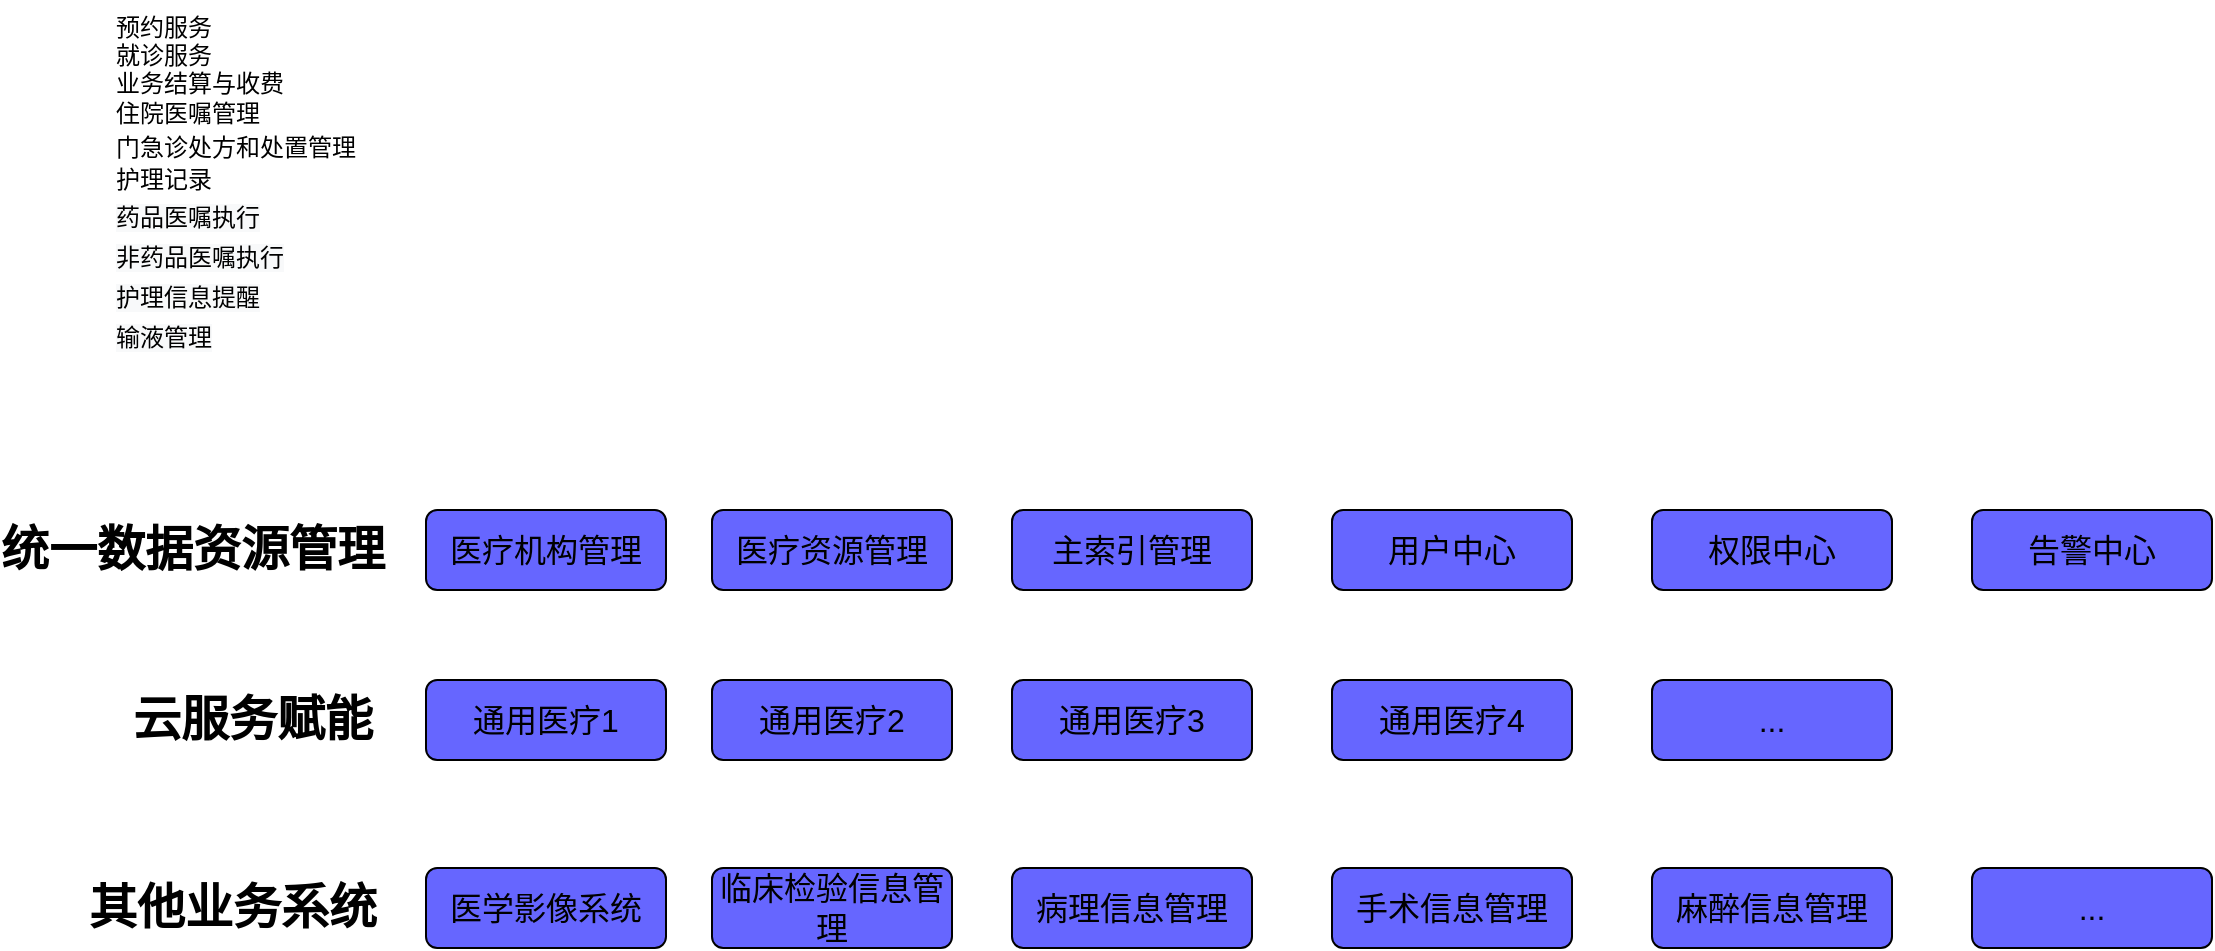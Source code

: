 <mxfile version="20.2.7" type="github">
  <diagram id="wfGh-eFuYmIzujo8uk2M" name="第 1 页">
    <mxGraphModel dx="2251" dy="737" grid="1" gridSize="10" guides="1" tooltips="1" connect="1" arrows="1" fold="1" page="1" pageScale="1" pageWidth="827" pageHeight="1169" math="0" shadow="0">
      <root>
        <mxCell id="0" />
        <mxCell id="1" parent="0" />
        <mxCell id="fS-1Vp-yJHOIoB0iGcsF-2" value="统一数据资源管理" style="text;strokeColor=none;fillColor=none;html=1;fontSize=24;fontStyle=1;verticalAlign=middle;align=center;" vertex="1" parent="1">
          <mxGeometry x="-740" y="420" width="100" height="40" as="geometry" />
        </mxCell>
        <mxCell id="fS-1Vp-yJHOIoB0iGcsF-3" value="其他业务系统" style="text;strokeColor=none;fillColor=none;html=1;fontSize=24;fontStyle=1;verticalAlign=middle;align=center;" vertex="1" parent="1">
          <mxGeometry x="-720" y="599" width="100" height="40" as="geometry" />
        </mxCell>
        <mxCell id="fS-1Vp-yJHOIoB0iGcsF-4" value="&lt;div&gt;手术信息管理&lt;/div&gt;" style="rounded=1;whiteSpace=wrap;html=1;fillColor=#6666FF;arcSize=14;fontSize=16;" vertex="1" parent="1">
          <mxGeometry x="-120" y="599" width="120" height="40" as="geometry" />
        </mxCell>
        <mxCell id="fS-1Vp-yJHOIoB0iGcsF-5" value="医学影像系统" style="rounded=1;whiteSpace=wrap;html=1;fillColor=#6666FF;arcSize=14;fontSize=16;" vertex="1" parent="1">
          <mxGeometry x="-573" y="599" width="120" height="40" as="geometry" />
        </mxCell>
        <mxCell id="fS-1Vp-yJHOIoB0iGcsF-6" value="&lt;div&gt;临床检验信息管理&lt;/div&gt;" style="rounded=1;whiteSpace=wrap;html=1;fillColor=#6666FF;arcSize=14;fontSize=16;" vertex="1" parent="1">
          <mxGeometry x="-430" y="599" width="120" height="40" as="geometry" />
        </mxCell>
        <mxCell id="fS-1Vp-yJHOIoB0iGcsF-7" value="&lt;div&gt;病理信息管理&lt;/div&gt;" style="rounded=1;whiteSpace=wrap;html=1;fillColor=#6666FF;arcSize=14;fontSize=16;" vertex="1" parent="1">
          <mxGeometry x="-280" y="599" width="120" height="40" as="geometry" />
        </mxCell>
        <mxCell id="fS-1Vp-yJHOIoB0iGcsF-8" value="医疗机构管理" style="rounded=1;whiteSpace=wrap;html=1;fillColor=#6666FF;arcSize=14;fontSize=16;" vertex="1" parent="1">
          <mxGeometry x="-573" y="420" width="120" height="40" as="geometry" />
        </mxCell>
        <mxCell id="fS-1Vp-yJHOIoB0iGcsF-9" value="医疗资源管理" style="rounded=1;whiteSpace=wrap;html=1;fillColor=#6666FF;arcSize=14;fontSize=16;" vertex="1" parent="1">
          <mxGeometry x="-430" y="420" width="120" height="40" as="geometry" />
        </mxCell>
        <mxCell id="fS-1Vp-yJHOIoB0iGcsF-10" value="主索引管理" style="rounded=1;whiteSpace=wrap;html=1;fillColor=#6666FF;arcSize=14;fontSize=16;" vertex="1" parent="1">
          <mxGeometry x="-280" y="420" width="120" height="40" as="geometry" />
        </mxCell>
        <mxCell id="fS-1Vp-yJHOIoB0iGcsF-11" value="麻醉信息管理" style="rounded=1;whiteSpace=wrap;html=1;fillColor=#6666FF;arcSize=14;fontSize=16;" vertex="1" parent="1">
          <mxGeometry x="40" y="599" width="120" height="40" as="geometry" />
        </mxCell>
        <mxCell id="fS-1Vp-yJHOIoB0iGcsF-12" value="用户中心" style="rounded=1;whiteSpace=wrap;html=1;fillColor=#6666FF;arcSize=14;fontSize=16;" vertex="1" parent="1">
          <mxGeometry x="-120" y="420" width="120" height="40" as="geometry" />
        </mxCell>
        <mxCell id="fS-1Vp-yJHOIoB0iGcsF-13" value="告警中心" style="rounded=1;whiteSpace=wrap;html=1;fillColor=#6666FF;arcSize=14;fontSize=16;" vertex="1" parent="1">
          <mxGeometry x="200" y="420" width="120" height="40" as="geometry" />
        </mxCell>
        <mxCell id="fS-1Vp-yJHOIoB0iGcsF-28" value="权限中心" style="rounded=1;whiteSpace=wrap;html=1;fillColor=#6666FF;arcSize=14;fontSize=16;" vertex="1" parent="1">
          <mxGeometry x="40" y="420" width="120" height="40" as="geometry" />
        </mxCell>
        <mxCell id="fS-1Vp-yJHOIoB0iGcsF-29" value="..." style="rounded=1;whiteSpace=wrap;html=1;fillColor=#6666FF;arcSize=14;fontSize=16;" vertex="1" parent="1">
          <mxGeometry x="200" y="599" width="120" height="40" as="geometry" />
        </mxCell>
        <mxCell id="fS-1Vp-yJHOIoB0iGcsF-30" value="门急诊处方和处置管理" style="text;whiteSpace=wrap;html=1;" vertex="1" parent="1">
          <mxGeometry x="-730" y="225" width="150" height="30" as="geometry" />
        </mxCell>
        <mxCell id="fS-1Vp-yJHOIoB0iGcsF-31" value="住院医嘱管理" style="text;whiteSpace=wrap;html=1;" vertex="1" parent="1">
          <mxGeometry x="-730" y="208" width="110" height="30" as="geometry" />
        </mxCell>
        <mxCell id="fS-1Vp-yJHOIoB0iGcsF-32" value="云服务赋能" style="text;strokeColor=none;fillColor=none;html=1;fontSize=24;fontStyle=1;verticalAlign=middle;align=center;" vertex="1" parent="1">
          <mxGeometry x="-710" y="505" width="100" height="40" as="geometry" />
        </mxCell>
        <mxCell id="fS-1Vp-yJHOIoB0iGcsF-34" value="通用医疗1" style="rounded=1;whiteSpace=wrap;html=1;fillColor=#6666FF;arcSize=14;fontSize=16;" vertex="1" parent="1">
          <mxGeometry x="-573" y="505" width="120" height="40" as="geometry" />
        </mxCell>
        <mxCell id="fS-1Vp-yJHOIoB0iGcsF-35" value="通用医疗2" style="rounded=1;whiteSpace=wrap;html=1;fillColor=#6666FF;arcSize=14;fontSize=16;" vertex="1" parent="1">
          <mxGeometry x="-430" y="505" width="120" height="40" as="geometry" />
        </mxCell>
        <mxCell id="fS-1Vp-yJHOIoB0iGcsF-36" value="通用医疗3" style="rounded=1;whiteSpace=wrap;html=1;fillColor=#6666FF;arcSize=14;fontSize=16;" vertex="1" parent="1">
          <mxGeometry x="-280" y="505" width="120" height="40" as="geometry" />
        </mxCell>
        <mxCell id="fS-1Vp-yJHOIoB0iGcsF-37" value="通用医疗4" style="rounded=1;whiteSpace=wrap;html=1;fillColor=#6666FF;arcSize=14;fontSize=16;" vertex="1" parent="1">
          <mxGeometry x="-120" y="505" width="120" height="40" as="geometry" />
        </mxCell>
        <mxCell id="fS-1Vp-yJHOIoB0iGcsF-38" value="..." style="rounded=1;whiteSpace=wrap;html=1;fillColor=#6666FF;arcSize=14;fontSize=16;" vertex="1" parent="1">
          <mxGeometry x="40" y="505" width="120" height="40" as="geometry" />
        </mxCell>
        <mxCell id="fS-1Vp-yJHOIoB0iGcsF-59" value="就诊服务" style="text;whiteSpace=wrap;html=1;" vertex="1" parent="1">
          <mxGeometry x="-730" y="179" width="80" height="30" as="geometry" />
        </mxCell>
        <mxCell id="fS-1Vp-yJHOIoB0iGcsF-60" value="预约服务" style="text;whiteSpace=wrap;html=1;" vertex="1" parent="1">
          <mxGeometry x="-730" y="165" width="80" height="30" as="geometry" />
        </mxCell>
        <mxCell id="fS-1Vp-yJHOIoB0iGcsF-61" value="业务结算与收费" style="text;whiteSpace=wrap;html=1;" vertex="1" parent="1">
          <mxGeometry x="-730" y="193" width="120" height="31" as="geometry" />
        </mxCell>
        <mxCell id="fS-1Vp-yJHOIoB0iGcsF-62" value="护理记录" style="text;whiteSpace=wrap;html=1;" vertex="1" parent="1">
          <mxGeometry x="-730" y="241" width="80" height="20" as="geometry" />
        </mxCell>
        <mxCell id="fS-1Vp-yJHOIoB0iGcsF-64" value="&lt;span style=&quot;color: rgb(0, 0, 0); font-family: Helvetica; font-size: 12px; font-style: normal; font-variant-ligatures: normal; font-variant-caps: normal; font-weight: 400; letter-spacing: normal; orphans: 2; text-align: left; text-indent: 0px; text-transform: none; widows: 2; word-spacing: 0px; -webkit-text-stroke-width: 0px; background-color: rgb(248, 249, 250); text-decoration-style: initial; text-decoration-color: initial; float: none; display: inline !important;&quot;&gt;药品医嘱执行&lt;/span&gt;" style="text;whiteSpace=wrap;html=1;" vertex="1" parent="1">
          <mxGeometry x="-730" y="260" width="110" height="40" as="geometry" />
        </mxCell>
        <mxCell id="fS-1Vp-yJHOIoB0iGcsF-65" value="&lt;span style=&quot;color: rgb(0, 0, 0); font-family: Helvetica; font-size: 12px; font-style: normal; font-variant-ligatures: normal; font-variant-caps: normal; font-weight: 400; letter-spacing: normal; orphans: 2; text-align: left; text-indent: 0px; text-transform: none; widows: 2; word-spacing: 0px; -webkit-text-stroke-width: 0px; background-color: rgb(248, 249, 250); text-decoration-style: initial; text-decoration-color: initial; float: none; display: inline !important;&quot;&gt;非药品医嘱执行&lt;/span&gt;" style="text;whiteSpace=wrap;html=1;" vertex="1" parent="1">
          <mxGeometry x="-730" y="280" width="110" height="40" as="geometry" />
        </mxCell>
        <mxCell id="fS-1Vp-yJHOIoB0iGcsF-66" value="&lt;span style=&quot;color: rgb(0, 0, 0); font-family: Helvetica; font-size: 12px; font-style: normal; font-variant-ligatures: normal; font-variant-caps: normal; font-weight: 400; letter-spacing: normal; orphans: 2; text-align: left; text-indent: 0px; text-transform: none; widows: 2; word-spacing: 0px; -webkit-text-stroke-width: 0px; background-color: rgb(248, 249, 250); text-decoration-style: initial; text-decoration-color: initial; float: none; display: inline !important;&quot;&gt;输液管理&lt;/span&gt;" style="text;whiteSpace=wrap;html=1;" vertex="1" parent="1">
          <mxGeometry x="-730" y="320" width="80" height="40" as="geometry" />
        </mxCell>
        <mxCell id="fS-1Vp-yJHOIoB0iGcsF-67" value="&lt;span style=&quot;color: rgb(0, 0, 0); font-family: Helvetica; font-size: 12px; font-style: normal; font-variant-ligatures: normal; font-variant-caps: normal; font-weight: 400; letter-spacing: normal; orphans: 2; text-align: left; text-indent: 0px; text-transform: none; widows: 2; word-spacing: 0px; -webkit-text-stroke-width: 0px; background-color: rgb(248, 249, 250); text-decoration-style: initial; text-decoration-color: initial; float: none; display: inline !important;&quot;&gt;护理信息提醒&lt;/span&gt;" style="text;whiteSpace=wrap;html=1;" vertex="1" parent="1">
          <mxGeometry x="-730" y="300" width="110" height="40" as="geometry" />
        </mxCell>
      </root>
    </mxGraphModel>
  </diagram>
</mxfile>
